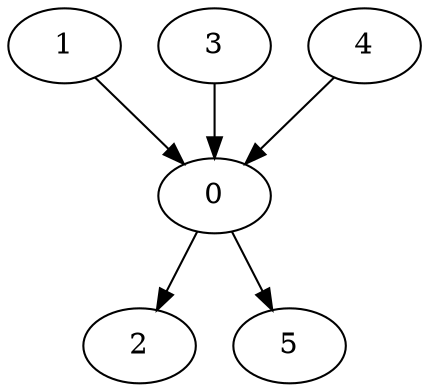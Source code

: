 digraph G{
   0[input=false,output=false];
   1[input=true,output=false];
   3[input=false,output=false];
   2[input=false,output=true];
   4[input=true,output=false];
   5[input=false,output=true];
   0->2;
   0->5;
   1->0;
   3->0;
   4->0;
}